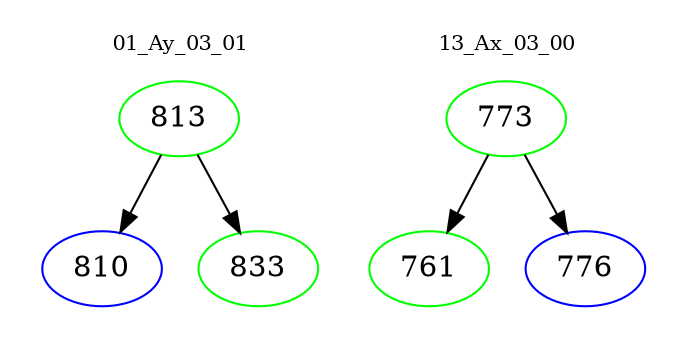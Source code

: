 digraph{
subgraph cluster_0 {
color = white
label = "01_Ay_03_01";
fontsize=10;
T0_813 [label="813", color="green"]
T0_813 -> T0_810 [color="black"]
T0_810 [label="810", color="blue"]
T0_813 -> T0_833 [color="black"]
T0_833 [label="833", color="green"]
}
subgraph cluster_1 {
color = white
label = "13_Ax_03_00";
fontsize=10;
T1_773 [label="773", color="green"]
T1_773 -> T1_761 [color="black"]
T1_761 [label="761", color="green"]
T1_773 -> T1_776 [color="black"]
T1_776 [label="776", color="blue"]
}
}
